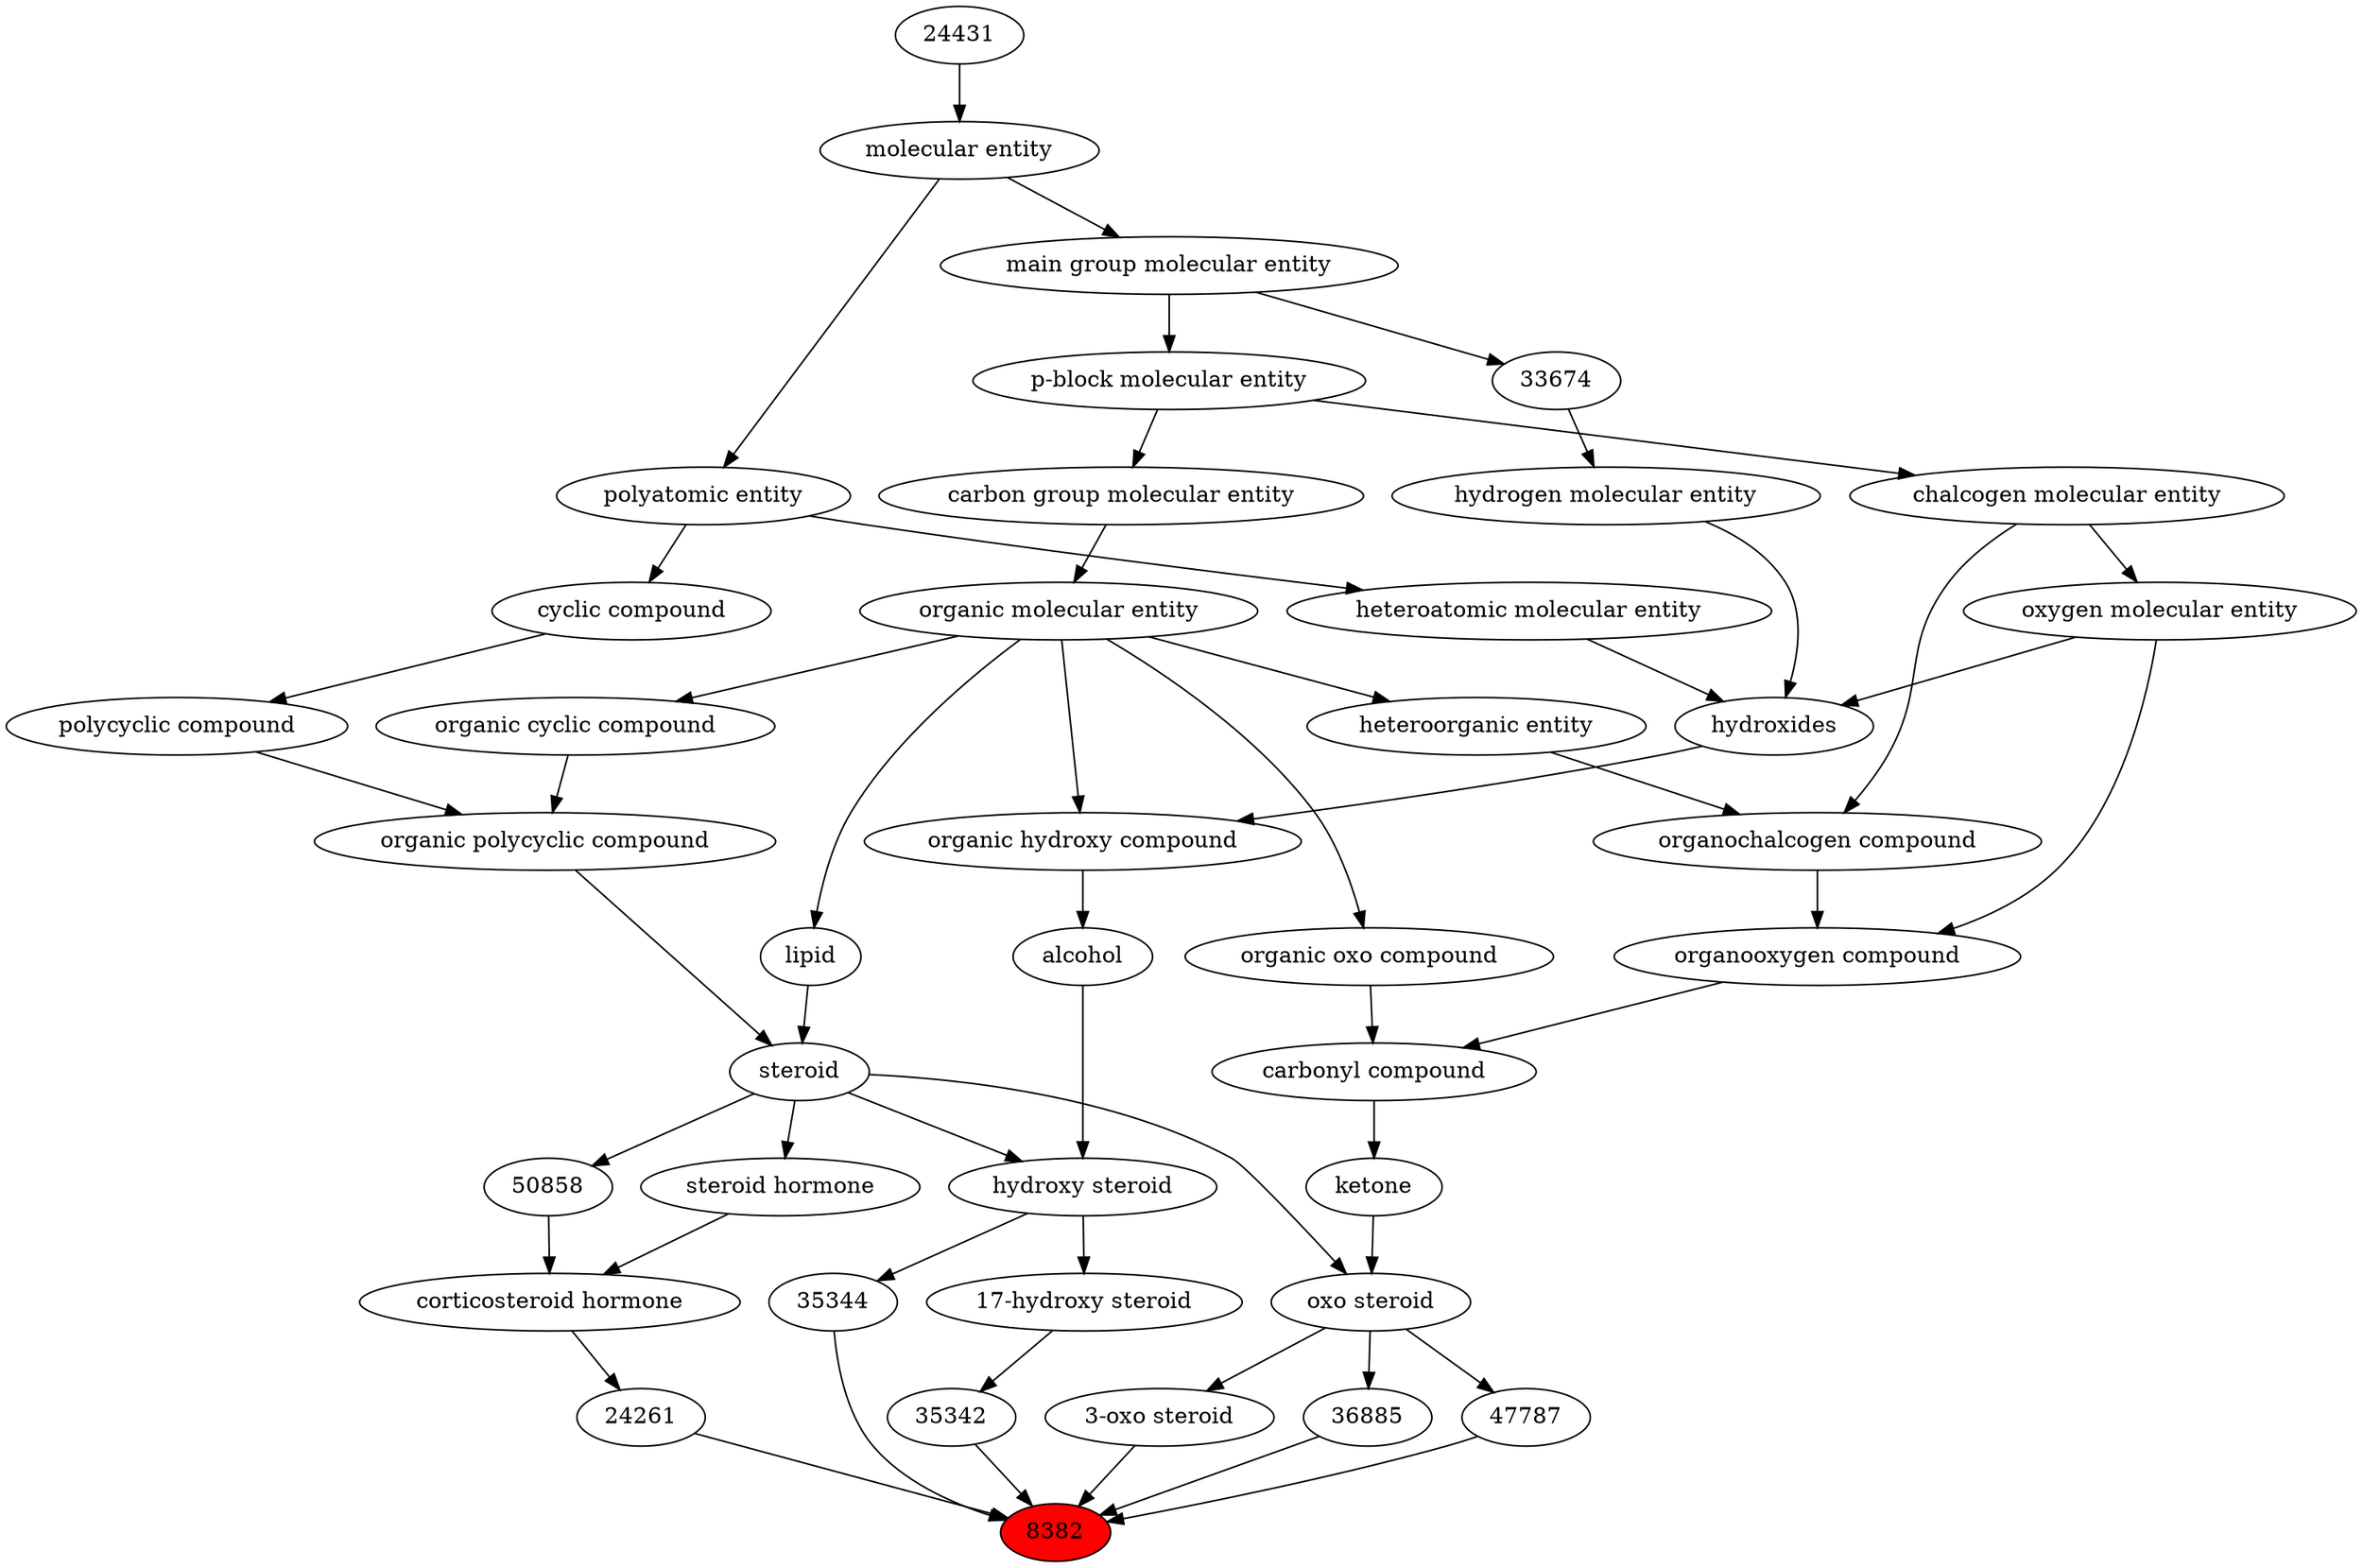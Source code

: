 digraph tree{ 
8382 [label="8382" fillcolor=red style=filled]
47788 -> 8382
36885 -> 8382
47787 -> 8382
35344 -> 8382
35342 -> 8382
24261 -> 8382
47788 [label="3-oxo steroid"]
35789 -> 47788
36885 [label="36885"]
35789 -> 36885
47787 [label="47787"]
35789 -> 47787
35344 [label="35344"]
35350 -> 35344
35342 [label="35342"]
36838 -> 35342
24261 [label="24261"]
36699 -> 24261
35789 [label="oxo steroid"]
17087 -> 35789
35341 -> 35789
35350 [label="hydroxy steroid"]
30879 -> 35350
35341 -> 35350
36838 [label="17-hydroxy steroid"]
35350 -> 36838
36699 [label="corticosteroid hormone"]
26764 -> 36699
50858 -> 36699
17087 [label="ketone"]
36586 -> 17087
35341 [label="steroid"]
51958 -> 35341
18059 -> 35341
30879 [label="alcohol"]
33822 -> 30879
26764 [label="steroid hormone"]
35341 -> 26764
50858 [label="50858"]
35341 -> 50858
36586 [label="carbonyl compound"]
36587 -> 36586
36963 -> 36586
51958 [label="organic polycyclic compound"]
33832 -> 51958
33635 -> 51958
18059 [label="lipid"]
50860 -> 18059
33822 [label="organic hydroxy compound"]
24651 -> 33822
50860 -> 33822
36587 [label="organic oxo compound"]
50860 -> 36587
36963 [label="organooxygen compound"]
36962 -> 36963
25806 -> 36963
33832 [label="organic cyclic compound"]
50860 -> 33832
33635 [label="polycyclic compound"]
33595 -> 33635
50860 [label="organic molecular entity"]
33582 -> 50860
24651 [label="hydroxides"]
25806 -> 24651
33608 -> 24651
37577 -> 24651
36962 [label="organochalcogen compound"]
33285 -> 36962
33304 -> 36962
25806 [label="oxygen molecular entity"]
33304 -> 25806
33595 [label="cyclic compound"]
36357 -> 33595
33582 [label="carbon group molecular entity"]
33675 -> 33582
33608 [label="hydrogen molecular entity"]
33674 -> 33608
37577 [label="heteroatomic molecular entity"]
36357 -> 37577
33285 [label="heteroorganic entity"]
50860 -> 33285
33304 [label="chalcogen molecular entity"]
33675 -> 33304
36357 [label="polyatomic entity"]
23367 -> 36357
33675 [label="p-block molecular entity"]
33579 -> 33675
33674 [label="33674"]
33579 -> 33674
23367 [label="molecular entity"]
24431 -> 23367
33579 [label="main group molecular entity"]
23367 -> 33579
24431 [label="24431"]
}